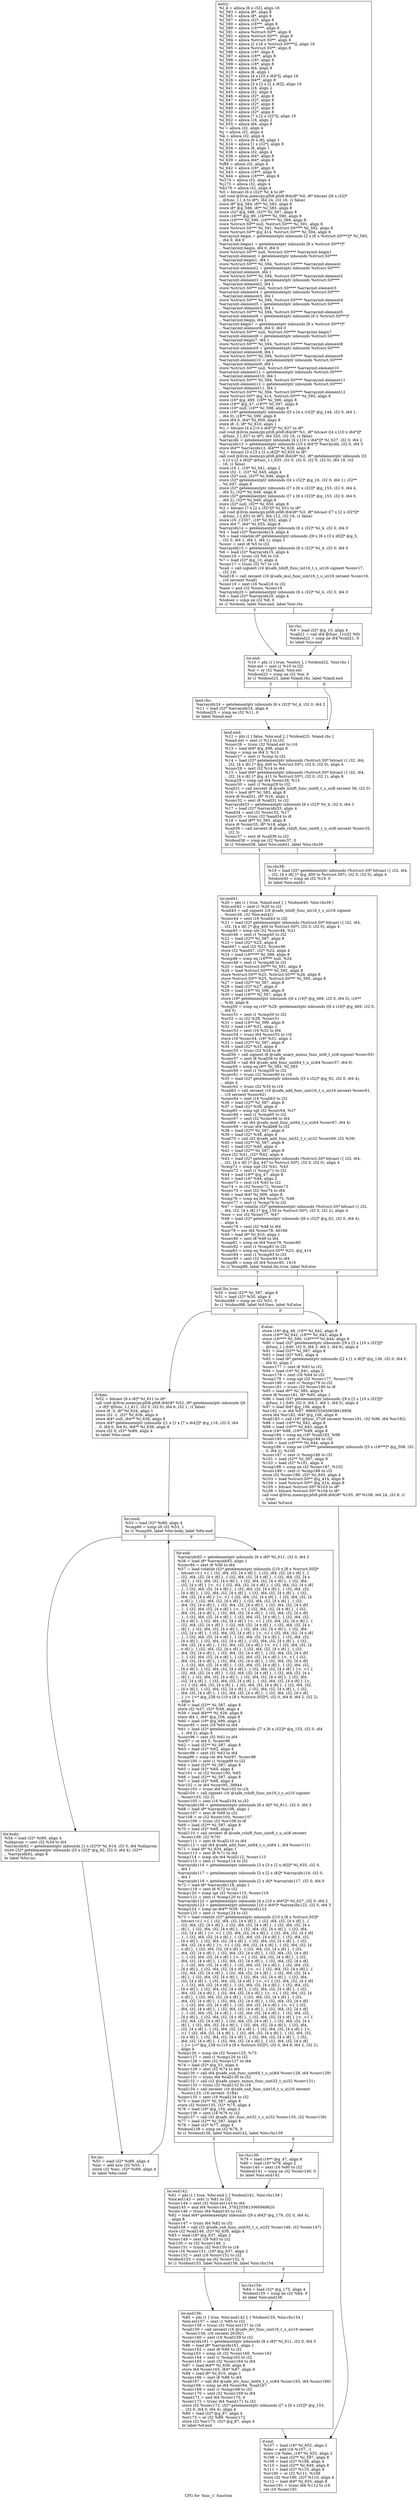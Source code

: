 digraph "CFG for 'func_1' function" {
	label="CFG for 'func_1' function";

	Node0xb97c538 [shape=record,label="{entry:\l  %l_4 = alloca [6 x i32], align 16\l  %l_583 = alloca i8*, align 8\l  %l_585 = alloca i8*, align 8\l  %l_587 = alloca i32*, align 8\l  %l_590 = alloca i16***, align 8\l  %l_589 = alloca i16****, align 8\l  %l_591 = alloca %struct.S0**, align 8\l  %l_592 = alloca %struct.S0***, align 8\l  %l_594 = alloca %struct.S0**, align 8\l  %l_593 = alloca [2 x [6 x %struct.S0***]], align 16\l  %l_595 = alloca %struct.S0**, align 8\l  %l_596 = alloca i16*, align 8\l  %l_597 = alloca i16**, align 8\l  %l_598 = alloca i16*, align 8\l  %l_599 = alloca i16*, align 8\l  %l_609 = alloca i64, align 8\l  %l_610 = alloca i8, align 1\l  %l_627 = alloca [4 x [10 x i64*]], align 16\l  %l_626 = alloca i64**, align 8\l  %l_635 = alloca [3 x [3 x [2 x i8]]], align 16\l  %l_641 = alloca i16, align 2\l  %l_645 = alloca i32, align 4\l  %l_646 = alloca i32*, align 8\l  %l_647 = alloca i32*, align 8\l  %l_648 = alloca i32*, align 8\l  %l_649 = alloca i32*, align 8\l  %l_650 = alloca i32*, align 8\l  %l_651 = alloca [7 x [2 x i32*]], align 16\l  %l_652 = alloca i16, align 2\l  %l_655 = alloca i64, align 8\l  %i = alloca i32, align 4\l  %j = alloca i32, align 4\l  %k = alloca i32, align 4\l  %l_611 = alloca [6 x i8], align 1\l  %l_614 = alloca [1 x i32*], align 8\l  %l_634 = alloca i8, align 1\l  %l_636 = alloca i32, align 4\l  %l_638 = alloca i64*, align 8\l  %l_639 = alloca i64*, align 8\l  %i89 = alloca i32, align 4\l  %l_642 = alloca i16*, align 8\l  %l_643 = alloca i16**, align 8\l  %l_644 = alloca i16****, align 8\l  %i174 = alloca i32, align 4\l  %j175 = alloca i32, align 4\l  %k176 = alloca i32, align 4\l  %0 = bitcast [6 x i32]* %l_4 to i8*\l  call void @llvm.memcpy.p0i8.p0i8.i64(i8* %0, i8* bitcast ([6 x i32]*\l... @func_1.l_4 to i8*), i64 24, i32 16, i1 false)\l  store i8* @g_584, i8** %l_583, align 8\l  store i8* @g_586, i8** %l_585, align 8\l  store i32* @g_588, i32** %l_587, align 8\l  store i16*** @g_99, i16**** %l_590, align 8\l  store i16**** %l_590, i16***** %l_589, align 8\l  store %struct.S0** null, %struct.S0*** %l_591, align 8\l  store %struct.S0*** %l_591, %struct.S0**** %l_592, align 8\l  store %struct.S0** @g_414, %struct.S0*** %l_594, align 8\l  %arrayinit.begin = getelementptr inbounds [2 x [6 x %struct.S0***]]* %l_593,\l... i64 0, i64 0\l  %arrayinit.begin1 = getelementptr inbounds [6 x %struct.S0***]*\l... %arrayinit.begin, i64 0, i64 0\l  store %struct.S0*** null, %struct.S0**** %arrayinit.begin1\l  %arrayinit.element = getelementptr inbounds %struct.S0****\l... %arrayinit.begin1, i64 1\l  store %struct.S0*** %l_594, %struct.S0**** %arrayinit.element\l  %arrayinit.element2 = getelementptr inbounds %struct.S0****\l... %arrayinit.element, i64 1\l  store %struct.S0*** %l_594, %struct.S0**** %arrayinit.element2\l  %arrayinit.element3 = getelementptr inbounds %struct.S0****\l... %arrayinit.element2, i64 1\l  store %struct.S0*** null, %struct.S0**** %arrayinit.element3\l  %arrayinit.element4 = getelementptr inbounds %struct.S0****\l... %arrayinit.element3, i64 1\l  store %struct.S0*** %l_594, %struct.S0**** %arrayinit.element4\l  %arrayinit.element5 = getelementptr inbounds %struct.S0****\l... %arrayinit.element4, i64 1\l  store %struct.S0*** %l_594, %struct.S0**** %arrayinit.element5\l  %arrayinit.element6 = getelementptr inbounds [6 x %struct.S0***]*\l... %arrayinit.begin, i64 1\l  %arrayinit.begin7 = getelementptr inbounds [6 x %struct.S0***]*\l... %arrayinit.element6, i64 0, i64 0\l  store %struct.S0*** null, %struct.S0**** %arrayinit.begin7\l  %arrayinit.element8 = getelementptr inbounds %struct.S0****\l... %arrayinit.begin7, i64 1\l  store %struct.S0*** %l_594, %struct.S0**** %arrayinit.element8\l  %arrayinit.element9 = getelementptr inbounds %struct.S0****\l... %arrayinit.element8, i64 1\l  store %struct.S0*** %l_594, %struct.S0**** %arrayinit.element9\l  %arrayinit.element10 = getelementptr inbounds %struct.S0****\l... %arrayinit.element9, i64 1\l  store %struct.S0*** null, %struct.S0**** %arrayinit.element10\l  %arrayinit.element11 = getelementptr inbounds %struct.S0****\l... %arrayinit.element10, i64 1\l  store %struct.S0*** %l_594, %struct.S0**** %arrayinit.element11\l  %arrayinit.element12 = getelementptr inbounds %struct.S0****\l... %arrayinit.element11, i64 1\l  store %struct.S0*** %l_594, %struct.S0**** %arrayinit.element12\l  store %struct.S0** @g_414, %struct.S0*** %l_595, align 8\l  store i16* @g_499, i16** %l_596, align 8\l  store i16** @g_47, i16*** %l_597, align 8\l  store i16* null, i16** %l_598, align 8\l  store i16* getelementptr inbounds ([5 x [4 x i16]]* @g_144, i32 0, i64 1,\l... i64 0), i16** %l_599, align 8\l  store i64 0, i64* %l_609, align 8\l  store i8 -3, i8* %l_610, align 1\l  %1 = bitcast [4 x [10 x i64*]]* %l_627 to i8*\l  call void @llvm.memcpy.p0i8.p0i8.i64(i8* %1, i8* bitcast ([4 x [10 x i64*]]*\l... @func_1.l_627 to i8*), i64 320, i32 16, i1 false)\l  %arrayidx = getelementptr inbounds [4 x [10 x i64*]]* %l_627, i32 0, i64 2\l  %arrayidx13 = getelementptr inbounds [10 x i64*]* %arrayidx, i32 0, i64 3\l  store i64** %arrayidx13, i64*** %l_626, align 8\l  %2 = bitcast [3 x [3 x [2 x i8]]]* %l_635 to i8*\l  call void @llvm.memcpy.p0i8.p0i8.i64(i8* %2, i8* getelementptr inbounds ([3\l... x [3 x [2 x i8]]]* @func_1.l_635, i32 0, i32 0, i32 0, i32 0), i64 18, i32\l... 16, i1 false)\l  store i16 1, i16* %l_641, align 2\l  store i32 -1, i32* %l_645, align 4\l  store i32* null, i32** %l_646, align 8\l  store i32* getelementptr inbounds ([4 x i32]* @g_16, i32 0, i64 1), i32**\l... %l_647, align 8\l  store i32* getelementptr inbounds ([7 x [6 x i32]]* @g_153, i32 0, i64 4,\l... i64 5), i32** %l_648, align 8\l  store i32* getelementptr inbounds ([7 x [6 x i32]]* @g_153, i32 0, i64 0,\l... i64 2), i32** %l_649, align 8\l  store i32* null, i32** %l_650, align 8\l  %3 = bitcast [7 x [2 x i32*]]* %l_651 to i8*\l  call void @llvm.memcpy.p0i8.p0i8.i64(i8* %3, i8* bitcast ([7 x [2 x i32*]]*\l... @func_1.l_651 to i8*), i64 112, i32 16, i1 false)\l  store i16 -12357, i16* %l_652, align 2\l  store i64 7, i64* %l_655, align 8\l  %arrayidx14 = getelementptr inbounds [6 x i32]* %l_4, i32 0, i64 0\l  %4 = load i32* %arrayidx14, align 4\l  %5 = load volatile i8* getelementptr inbounds ([9 x [8 x [3 x i8]]]* @g_5,\l... i32 0, i64 1, i64 1, i64 1), align 1\l  %conv = zext i8 %5 to i32\l  %arrayidx15 = getelementptr inbounds [6 x i32]* %l_4, i32 0, i64 0\l  %6 = load i32* %arrayidx15, align 4\l  %conv16 = trunc i32 %6 to i16\l  %7 = load i32* @g_10, align 4\l  %conv17 = trunc i32 %7 to i16\l  %call = call signext i16 @safe_lshift_func_int16_t_s_u(i16 signext %conv17,\l... i32 14)\l  %call18 = call zeroext i16 @safe_mul_func_uint16_t_u_u(i16 zeroext %conv16,\l... i16 zeroext %call)\l  %conv19 = zext i16 %call18 to i32\l  %and = and i32 %conv, %conv19\l  %arrayidx20 = getelementptr inbounds [6 x i32]* %l_4, i32 0, i64 0\l  %8 = load i32* %arrayidx20, align 4\l  %tobool = icmp ne i32 %8, 0\l  br i1 %tobool, label %lor.end, label %lor.rhs\l|{<s0>T|<s1>F}}"];
	Node0xb97c538:s0 -> Node0xb97c830;
	Node0xb97c538:s1 -> Node0xb97c568;
	Node0xb97c568 [shape=record,label="{lor.rhs:                                          \l  %9 = load i32* @g_10, align 4\l  %call21 = call i64 @func_11(i32 %9)\l  %tobool22 = icmp ne i64 %call21, 0\l  br label %lor.end\l}"];
	Node0xb97c568 -> Node0xb97c830;
	Node0xb97c830 [shape=record,label="{lor.end:                                          \l  %10 = phi i1 [ true, %entry ], [ %tobool22, %lor.rhs ]\l  %lor.ext = zext i1 %10 to i32\l  %or = or i32 %and, %lor.ext\l  %tobool23 = icmp ne i32 %or, 0\l  br i1 %tobool23, label %land.rhs, label %land.end\l|{<s0>T|<s1>F}}"];
	Node0xb97c830:s0 -> Node0xb97c860;
	Node0xb97c830:s1 -> Node0xb97c890;
	Node0xb97c860 [shape=record,label="{land.rhs:                                         \l  %arrayidx24 = getelementptr inbounds [6 x i32]* %l_4, i32 0, i64 2\l  %11 = load i32* %arrayidx24, align 4\l  %tobool25 = icmp ne i32 %11, 0\l  br label %land.end\l}"];
	Node0xb97c860 -> Node0xb97c890;
	Node0xb97c890 [shape=record,label="{land.end:                                         \l  %12 = phi i1 [ false, %lor.end ], [ %tobool25, %land.rhs ]\l  %land.ext = zext i1 %12 to i32\l  %conv26 = trunc i32 %land.ext to i16\l  %13 = load i64* @g_498, align 8\l  %cmp = icmp ne i64 3, %13\l  %conv27 = zext i1 %cmp to i32\l  %14 = load i32* getelementptr inbounds (%struct.S0* bitcast (\{ i32, i64,\l... i32, [4 x i8] \}* @g_400 to %struct.S0*), i32 0, i32 0), align 4\l  %conv28 = zext i32 %14 to i64\l  %15 = load i64* getelementptr inbounds (%struct.S0* bitcast (\{ i32, i64,\l... i32, [4 x i8] \}* @g_411 to %struct.S0*), i32 0, i32 1), align 8\l  %cmp29 = icmp sgt i64 %conv28, %15\l  %conv30 = zext i1 %cmp29 to i32\l  %call31 = call zeroext i8 @safe_lshift_func_uint8_t_u_u(i8 zeroext 56, i32 0)\l  %16 = load i8** %l_583, align 8\l  store i8 %call31, i8* %16, align 1\l  %conv32 = sext i8 %call31 to i32\l  %arrayidx33 = getelementptr inbounds [6 x i32]* %l_4, i32 0, i64 3\l  %17 = load i32* %arrayidx33, align 4\l  %and34 = and i32 %conv32, %17\l  %conv35 = trunc i32 %and34 to i8\l  %18 = load i8** %l_585, align 8\l  store i8 %conv35, i8* %18, align 1\l  %call36 = call zeroext i8 @safe_rshift_func_uint8_t_u_u(i8 zeroext %conv35,\l... i32 3)\l  %conv37 = zext i8 %call36 to i32\l  %tobool38 = icmp ne i32 %conv37, 0\l  br i1 %tobool38, label %lor.end41, label %lor.rhs39\l|{<s0>T|<s1>F}}"];
	Node0xb97c890:s0 -> Node0xb97c8f0;
	Node0xb97c890:s1 -> Node0xb97c8c0;
	Node0xb97c8c0 [shape=record,label="{lor.rhs39:                                        \l  %19 = load i32* getelementptr inbounds (%struct.S0* bitcast (\{ i32, i64,\l... i32, [4 x i8] \}* @g_400 to %struct.S0*), i32 0, i32 0), align 4\l  %tobool40 = icmp ne i32 %19, 0\l  br label %lor.end41\l}"];
	Node0xb97c8c0 -> Node0xb97c8f0;
	Node0xb97c8f0 [shape=record,label="{lor.end41:                                        \l  %20 = phi i1 [ true, %land.end ], [ %tobool40, %lor.rhs39 ]\l  %lor.ext42 = zext i1 %20 to i32\l  %call43 = call signext i16 @safe_lshift_func_int16_t_s_u(i16 signext\l... %conv26, i32 %lor.ext42)\l  %conv44 = sext i16 %call43 to i32\l  %21 = load i32* getelementptr inbounds (%struct.S0* bitcast (\{ i32, i64,\l... i32, [4 x i8] \}* @g_400 to %struct.S0*), i32 0, i32 0), align 4\l  %cmp45 = icmp ule i32 %conv44, %21\l  %conv46 = zext i1 %cmp45 to i32\l  %22 = load i32** %l_587, align 8\l  %23 = load i32* %22, align 4\l  %and47 = and i32 %23, %conv46\l  store i32 %and47, i32* %22, align 4\l  %24 = load i16***** %l_589, align 8\l  %cmp48 = icmp eq i16**** null, %24\l  %conv49 = zext i1 %cmp48 to i32\l  %25 = load %struct.S0*** %l_591, align 8\l  %26 = load %struct.S0**** %l_592, align 8\l  store %struct.S0** %25, %struct.S0*** %26, align 8\l  store %struct.S0** %25, %struct.S0*** %l_595, align 8\l  %27 = load i32** %l_587, align 8\l  %28 = load i32* %27, align 4\l  %29 = load i16** %l_596, align 8\l  %30 = load i16*** %l_597, align 8\l  store i16* getelementptr inbounds ([6 x i16]* @g_469, i32 0, i64 5), i16**\l... %30, align 8\l  %cmp50 = icmp eq i16* %29, getelementptr inbounds ([6 x i16]* @g_469, i32 0,\l... i64 5)\l  %conv51 = zext i1 %cmp50 to i32\l  %or52 = or i32 %28, %conv51\l  %31 = load i16** %l_599, align 8\l  %32 = load i16* %31, align 2\l  %conv53 = sext i16 %32 to i64\l  %conv54 = trunc i64 %conv53 to i16\l  store i16 %conv54, i16* %31, align 2\l  %33 = load i32** %l_587, align 8\l  %34 = load i32* %33, align 4\l  %conv55 = trunc i32 %34 to i8\l  %call56 = call signext i8 @safe_unary_minus_func_int8_t_s(i8 signext %conv55)\l  %conv57 = sext i8 %call56 to i64\l  %call58 = call i64 @safe_add_func_uint64_t_u_u(i64 %conv57, i64 0)\l  %cmp59 = icmp eq i8** %l_583, %l_583\l  %conv60 = zext i1 %cmp59 to i32\l  %conv61 = trunc i32 %conv60 to i16\l  %35 = load i32* getelementptr inbounds ([5 x i32]* @g_92, i32 0, i64 4),\l... align 4\l  %conv62 = trunc i32 %35 to i16\l  %call63 = call zeroext i16 @safe_add_func_uint16_t_u_u(i16 zeroext %conv61,\l... i16 zeroext %conv62)\l  %conv64 = zext i16 %call63 to i32\l  %36 = load i32** %l_587, align 8\l  %37 = load i32* %36, align 4\l  %cmp65 = icmp sgt i32 %conv64, %37\l  %conv66 = zext i1 %cmp65 to i32\l  %conv67 = sext i32 %conv66 to i64\l  %call68 = call i64 @safe_mod_func_int64_t_s_s(i64 %conv67, i64 4)\l  %conv69 = trunc i64 %call68 to i32\l  %38 = load i32** %l_587, align 8\l  %39 = load i32* %38, align 4\l  %call70 = call i32 @safe_add_func_int32_t_s_s(i32 %conv69, i32 %39)\l  %40 = load i32** %l_587, align 8\l  %41 = load i32* %40, align 4\l  %42 = load i32** %l_587, align 8\l  store i32 %41, i32* %42, align 4\l  %43 = load i32* getelementptr inbounds (%struct.S0* bitcast (\{ i32, i64,\l... i32, [4 x i8] \}* @g_447 to %struct.S0*), i32 0, i32 0), align 4\l  %cmp71 = icmp uge i32 %41, %43\l  %conv72 = zext i1 %cmp71 to i32\l  %44 = load i16** @g_47, align 8\l  %45 = load i16* %44, align 2\l  %conv73 = zext i16 %45 to i32\l  %or74 = or i32 %conv72, %conv73\l  %conv75 = sext i32 %or74 to i64\l  %46 = load i64* %l_609, align 8\l  %cmp76 = icmp eq i64 %conv75, %46\l  %conv77 = zext i1 %cmp76 to i32\l  %47 = load volatile i32* getelementptr inbounds (%struct.S0* bitcast (\{ i32,\l... i64, i32, [4 x i8] \}* @g_150 to %struct.S0*), i32 0, i32 2), align 4\l  %xor = xor i32 %conv77, %47\l  %48 = load i32* getelementptr inbounds ([6 x i32]* @g_62, i32 0, i64 4),\l... align 4\l  %conv78 = sext i32 %48 to i64\l  %xor79 = xor i64 %conv78, 46166\l  %49 = load i8* %l_610, align 1\l  %conv80 = zext i8 %49 to i64\l  %cmp81 = icmp ne i64 %xor79, %conv80\l  %conv82 = zext i1 %cmp81 to i32\l  %cmp83 = icmp eq %struct.S0** %25, @g_414\l  %conv84 = zext i1 %cmp83 to i32\l  %conv85 = sext i32 %conv84 to i64\l  %cmp86 = icmp slt i64 %conv85, 1410\l  br i1 %cmp86, label %land.lhs.true, label %if.else\l|{<s0>T|<s1>F}}"];
	Node0xb97c8f0:s0 -> Node0xb97c920;
	Node0xb97c8f0:s1 -> Node0xb97cb00;
	Node0xb97c920 [shape=record,label="{land.lhs.true:                                    \l  %50 = load i32** %l_587, align 8\l  %51 = load i32* %50, align 4\l  %tobool88 = icmp ne i32 %51, 0\l  br i1 %tobool88, label %if.then, label %if.else\l|{<s0>T|<s1>F}}"];
	Node0xb97c920:s0 -> Node0xb97c950;
	Node0xb97c920:s1 -> Node0xb97cb00;
	Node0xb97c950 [shape=record,label="{if.then:                                          \l  %52 = bitcast [6 x i8]* %l_611 to i8*\l  call void @llvm.memcpy.p0i8.p0i8.i64(i8* %52, i8* getelementptr inbounds ([6\l... x i8]* @func_1.l_611, i32 0, i32 0), i64 6, i32 1, i1 false)\l  store i8 -3, i8* %l_634, align 1\l  store i32 -1, i32* %l_636, align 4\l  store i64* null, i64** %l_638, align 8\l  store i64* getelementptr inbounds ([1 x [1 x [7 x i64]]]* @g_116, i32 0, i64\l... 0, i64 0, i64 6), i64** %l_639, align 8\l  store i32 0, i32* %i89, align 4\l  br label %for.cond\l}"];
	Node0xb97c950 -> Node0xb97c980;
	Node0xb97c980 [shape=record,label="{for.cond:                                         \l  %53 = load i32* %i89, align 4\l  %cmp90 = icmp slt i32 %53, 1\l  br i1 %cmp90, label %for.body, label %for.end\l|{<s0>T|<s1>F}}"];
	Node0xb97c980:s0 -> Node0xb97c9b0;
	Node0xb97c980:s1 -> Node0xb97ca10;
	Node0xb97c9b0 [shape=record,label="{for.body:                                         \l  %54 = load i32* %i89, align 4\l  %idxprom = sext i32 %54 to i64\l  %arrayidx92 = getelementptr inbounds [1 x i32*]* %l_614, i32 0, i64 %idxprom\l  store i32* getelementptr inbounds ([5 x i32]* @g_92, i32 0, i64 4), i32**\l... %arrayidx92, align 8\l  br label %for.inc\l}"];
	Node0xb97c9b0 -> Node0xb97c9e0;
	Node0xb97c9e0 [shape=record,label="{for.inc:                                          \l  %55 = load i32* %i89, align 4\l  %inc = add nsw i32 %55, 1\l  store i32 %inc, i32* %i89, align 4\l  br label %for.cond\l}"];
	Node0xb97c9e0 -> Node0xb97c980;
	Node0xb97ca10 [shape=record,label="{for.end:                                          \l  %arrayidx93 = getelementptr inbounds [6 x i8]* %l_611, i32 0, i64 3\l  %56 = load i8* %arrayidx93, align 1\l  %conv94 = zext i8 %56 to i64\l  %57 = load volatile i32* getelementptr inbounds ([10 x [8 x %struct.S0]]*\l... bitcast (\<\{ \<\{ \{ i32, i64, i32, [4 x i8] \}, \{ i32, i64, i32, [4 x i8] \}, \{\l... i32, i64, i32, [4 x i8] \}, \{ i32, i64, i32, [4 x i8] \}, \{ i32, i64, i32, [4 x\l... i8] \}, \{ i32, i64, i32, [4 x i8] \}, \{ i32, i64, i32, [4 x i8] \}, \{ i32, i64,\l... i32, [4 x i8] \} \}\>, \<\{ \{ i32, i64, i32, [4 x i8] \}, \{ i32, i64, i32, [4 x i8]\l... \}, \{ i32, i64, i32, [4 x i8] \}, \{ i32, i64, i32, [4 x i8] \}, \{ i32, i64, i32,\l... [4 x i8] \}, \{ i32, i64, i32, [4 x i8] \}, \{ i32, i64, i32, [4 x i8] \}, \{ i32,\l... i64, i32, [4 x i8] \} \}\>, \<\{ \{ i32, i64, i32, [4 x i8] \}, \{ i32, i64, i32, [4\l... x i8] \}, \{ i32, i64, i32, [4 x i8] \}, \{ i32, i64, i32, [4 x i8] \}, \{ i32,\l... i64, i32, [4 x i8] \}, \{ i32, i64, i32, [4 x i8] \}, \{ i32, i64, i32, [4 x i8]\l... \}, \{ i32, i64, i32, [4 x i8] \} \}\>, \<\{ \{ i32, i64, i32, [4 x i8] \}, \{ i32,\l... i64, i32, [4 x i8] \}, \{ i32, i64, i32, [4 x i8] \}, \{ i32, i64, i32, [4 x i8]\l... \}, \{ i32, i64, i32, [4 x i8] \}, \{ i32, i64, i32, [4 x i8] \}, \{ i32, i64, i32,\l... [4 x i8] \}, \{ i32, i64, i32, [4 x i8] \} \}\>, \<\{ \{ i32, i64, i32, [4 x i8] \}, \{\l... i32, i64, i32, [4 x i8] \}, \{ i32, i64, i32, [4 x i8] \}, \{ i32, i64, i32, [4 x\l... i8] \}, \{ i32, i64, i32, [4 x i8] \}, \{ i32, i64, i32, [4 x i8] \}, \{ i32, i64,\l... i32, [4 x i8] \}, \{ i32, i64, i32, [4 x i8] \} \}\>, \<\{ \{ i32, i64, i32, [4 x i8]\l... \}, \{ i32, i64, i32, [4 x i8] \}, \{ i32, i64, i32, [4 x i8] \}, \{ i32, i64, i32,\l... [4 x i8] \}, \{ i32, i64, i32, [4 x i8] \}, \{ i32, i64, i32, [4 x i8] \}, \{ i32,\l... i64, i32, [4 x i8] \}, \{ i32, i64, i32, [4 x i8] \} \}\>, \<\{ \{ i32, i64, i32, [4\l... x i8] \}, \{ i32, i64, i32, [4 x i8] \}, \{ i32, i64, i32, [4 x i8] \}, \{ i32,\l... i64, i32, [4 x i8] \}, \{ i32, i64, i32, [4 x i8] \}, \{ i32, i64, i32, [4 x i8]\l... \}, \{ i32, i64, i32, [4 x i8] \}, \{ i32, i64, i32, [4 x i8] \} \}\>, \<\{ \{ i32,\l... i64, i32, [4 x i8] \}, \{ i32, i64, i32, [4 x i8] \}, \{ i32, i64, i32, [4 x i8]\l... \}, \{ i32, i64, i32, [4 x i8] \}, \{ i32, i64, i32, [4 x i8] \}, \{ i32, i64, i32,\l... [4 x i8] \}, \{ i32, i64, i32, [4 x i8] \}, \{ i32, i64, i32, [4 x i8] \} \}\>, \<\{ \{\l... i32, i64, i32, [4 x i8] \}, \{ i32, i64, i32, [4 x i8] \}, \{ i32, i64, i32, [4 x\l... i8] \}, \{ i32, i64, i32, [4 x i8] \}, \{ i32, i64, i32, [4 x i8] \}, \{ i32, i64,\l... i32, [4 x i8] \}, \{ i32, i64, i32, [4 x i8] \}, \{ i32, i64, i32, [4 x i8] \} \}\>,\l... \<\{ \{ i32, i64, i32, [4 x i8] \}, \{ i32, i64, i32, [4 x i8] \}, \{ i32, i64, i32,\l... [4 x i8] \}, \{ i32, i64, i32, [4 x i8] \}, \{ i32, i64, i32, [4 x i8] \}, \{ i32,\l... i64, i32, [4 x i8] \}, \{ i32, i64, i32, [4 x i8] \}, \{ i32, i64, i32, [4 x i8]\l... \} \}\> \}\>* @g_238 to [10 x [8 x %struct.S0]]*), i32 0, i64 8, i64 2, i32 2),\l... align 4\l  %58 = load i32** %l_587, align 8\l  store i32 %57, i32* %58, align 4\l  %59 = load i64*** %l_626, align 8\l  store i64 1, i64* @g_106, align 8\l  %60 = load i16* @g_499, align 2\l  %conv95 = zext i16 %60 to i64\l  %61 = load i32* getelementptr inbounds ([7 x [6 x i32]]* @g_153, i32 0, i64\l... 1, i64 2), align 4\l  %conv96 = sext i32 %61 to i64\l  %or97 = or i64 5, %conv96\l  %62 = load i32** %l_587, align 8\l  %63 = load i32* %62, align 4\l  %conv98 = sext i32 %63 to i64\l  %cmp99 = icmp sle i64 %or97, %conv98\l  %conv100 = zext i1 %cmp99 to i32\l  %64 = load i32** %l_587, align 8\l  %65 = load i32* %64, align 4\l  %or101 = or i32 %conv100, %65\l  %66 = load i32** %l_587, align 8\l  %67 = load i32* %66, align 4\l  %or102 = or i64 %conv95, 38844\l  %conv103 = trunc i64 %or102 to i16\l  %call104 = call signext i16 @safe_rshift_func_int16_t_s_s(i16 signext\l... %conv103, i32 2)\l  %conv105 = sext i16 %call104 to i32\l  %arrayidx106 = getelementptr inbounds [6 x i8]* %l_611, i32 0, i64 3\l  %68 = load i8* %arrayidx106, align 1\l  %conv107 = zext i8 %68 to i32\l  %or108 = or i32 %conv105, %conv107\l  %conv109 = trunc i32 %or108 to i8\l  %69 = load i32** %l_587, align 8\l  %70 = load i32* %69, align 4\l  %call110 = call zeroext i8 @safe_rshift_func_uint8_t_u_u(i8 zeroext\l... %conv109, i32 %70)\l  %conv111 = zext i8 %call110 to i64\l  %call112 = call i64 @safe_add_func_int64_t_s_s(i64 1, i64 %conv111)\l  %71 = load i8* %l_634, align 1\l  %conv113 = zext i8 %71 to i64\l  %cmp114 = icmp ule i64 %call112, %conv113\l  %conv115 = zext i1 %cmp114 to i32\l  %arrayidx116 = getelementptr inbounds [3 x [3 x [2 x i8]]]* %l_635, i32 0,\l... i64 1\l  %arrayidx117 = getelementptr inbounds [3 x [2 x i8]]* %arrayidx116, i32 0,\l... i64 1\l  %arrayidx118 = getelementptr inbounds [2 x i8]* %arrayidx117, i32 0, i64 0\l  %72 = load i8* %arrayidx118, align 1\l  %conv119 = sext i8 %72 to i32\l  %cmp120 = icmp sgt i32 %conv115, %conv119\l  %conv121 = zext i1 %cmp120 to i32\l  %arrayidx122 = getelementptr inbounds [4 x [10 x i64*]]* %l_627, i32 0, i64 2\l  %arrayidx123 = getelementptr inbounds [10 x i64*]* %arrayidx122, i32 0, i64 3\l  %cmp124 = icmp ne i64** %59, %arrayidx123\l  %conv125 = zext i1 %cmp124 to i32\l  %73 = load volatile i32* getelementptr inbounds ([10 x [8 x %struct.S0]]*\l... bitcast (\<\{ \<\{ \{ i32, i64, i32, [4 x i8] \}, \{ i32, i64, i32, [4 x i8] \}, \{\l... i32, i64, i32, [4 x i8] \}, \{ i32, i64, i32, [4 x i8] \}, \{ i32, i64, i32, [4 x\l... i8] \}, \{ i32, i64, i32, [4 x i8] \}, \{ i32, i64, i32, [4 x i8] \}, \{ i32, i64,\l... i32, [4 x i8] \} \}\>, \<\{ \{ i32, i64, i32, [4 x i8] \}, \{ i32, i64, i32, [4 x i8]\l... \}, \{ i32, i64, i32, [4 x i8] \}, \{ i32, i64, i32, [4 x i8] \}, \{ i32, i64, i32,\l... [4 x i8] \}, \{ i32, i64, i32, [4 x i8] \}, \{ i32, i64, i32, [4 x i8] \}, \{ i32,\l... i64, i32, [4 x i8] \} \}\>, \<\{ \{ i32, i64, i32, [4 x i8] \}, \{ i32, i64, i32, [4\l... x i8] \}, \{ i32, i64, i32, [4 x i8] \}, \{ i32, i64, i32, [4 x i8] \}, \{ i32,\l... i64, i32, [4 x i8] \}, \{ i32, i64, i32, [4 x i8] \}, \{ i32, i64, i32, [4 x i8]\l... \}, \{ i32, i64, i32, [4 x i8] \} \}\>, \<\{ \{ i32, i64, i32, [4 x i8] \}, \{ i32,\l... i64, i32, [4 x i8] \}, \{ i32, i64, i32, [4 x i8] \}, \{ i32, i64, i32, [4 x i8]\l... \}, \{ i32, i64, i32, [4 x i8] \}, \{ i32, i64, i32, [4 x i8] \}, \{ i32, i64, i32,\l... [4 x i8] \}, \{ i32, i64, i32, [4 x i8] \} \}\>, \<\{ \{ i32, i64, i32, [4 x i8] \}, \{\l... i32, i64, i32, [4 x i8] \}, \{ i32, i64, i32, [4 x i8] \}, \{ i32, i64, i32, [4 x\l... i8] \}, \{ i32, i64, i32, [4 x i8] \}, \{ i32, i64, i32, [4 x i8] \}, \{ i32, i64,\l... i32, [4 x i8] \}, \{ i32, i64, i32, [4 x i8] \} \}\>, \<\{ \{ i32, i64, i32, [4 x i8]\l... \}, \{ i32, i64, i32, [4 x i8] \}, \{ i32, i64, i32, [4 x i8] \}, \{ i32, i64, i32,\l... [4 x i8] \}, \{ i32, i64, i32, [4 x i8] \}, \{ i32, i64, i32, [4 x i8] \}, \{ i32,\l... i64, i32, [4 x i8] \}, \{ i32, i64, i32, [4 x i8] \} \}\>, \<\{ \{ i32, i64, i32, [4\l... x i8] \}, \{ i32, i64, i32, [4 x i8] \}, \{ i32, i64, i32, [4 x i8] \}, \{ i32,\l... i64, i32, [4 x i8] \}, \{ i32, i64, i32, [4 x i8] \}, \{ i32, i64, i32, [4 x i8]\l... \}, \{ i32, i64, i32, [4 x i8] \}, \{ i32, i64, i32, [4 x i8] \} \}\>, \<\{ \{ i32,\l... i64, i32, [4 x i8] \}, \{ i32, i64, i32, [4 x i8] \}, \{ i32, i64, i32, [4 x i8]\l... \}, \{ i32, i64, i32, [4 x i8] \}, \{ i32, i64, i32, [4 x i8] \}, \{ i32, i64, i32,\l... [4 x i8] \}, \{ i32, i64, i32, [4 x i8] \}, \{ i32, i64, i32, [4 x i8] \} \}\>, \<\{ \{\l... i32, i64, i32, [4 x i8] \}, \{ i32, i64, i32, [4 x i8] \}, \{ i32, i64, i32, [4 x\l... i8] \}, \{ i32, i64, i32, [4 x i8] \}, \{ i32, i64, i32, [4 x i8] \}, \{ i32, i64,\l... i32, [4 x i8] \}, \{ i32, i64, i32, [4 x i8] \}, \{ i32, i64, i32, [4 x i8] \} \}\>,\l... \<\{ \{ i32, i64, i32, [4 x i8] \}, \{ i32, i64, i32, [4 x i8] \}, \{ i32, i64, i32,\l... [4 x i8] \}, \{ i32, i64, i32, [4 x i8] \}, \{ i32, i64, i32, [4 x i8] \}, \{ i32,\l... i64, i32, [4 x i8] \}, \{ i32, i64, i32, [4 x i8] \}, \{ i32, i64, i32, [4 x i8]\l... \} \}\> \}\>* @g_238 to [10 x [8 x %struct.S0]]*), i32 0, i64 8, i64 2, i32 2),\l... align 4\l  %cmp126 = icmp sle i32 %conv125, %73\l  %conv127 = zext i1 %cmp126 to i32\l  %conv128 = sext i32 %conv127 to i64\l  %74 = load i32* @g_53, align 4\l  %conv129 = sext i32 %74 to i64\l  %call130 = call i64 @safe_sub_func_uint64_t_u_u(i64 %conv128, i64 %conv129)\l  %conv131 = trunc i64 %call130 to i32\l  %call132 = call i32 @safe_unary_minus_func_uint32_t_u(i32 %conv131)\l  %conv133 = trunc i32 %call132 to i16\l  %call134 = call zeroext i16 @safe_sub_func_uint16_t_u_u(i16 zeroext\l... %conv133, i16 zeroext -5184)\l  %conv135 = zext i16 %call134 to i32\l  %75 = load i32** %l_587, align 8\l  store i32 %conv135, i32* %75, align 4\l  %76 = load i16* @g_154, align 2\l  %conv136 = sext i16 %76 to i32\l  %call137 = call i32 @safe_div_func_int32_t_s_s(i32 %conv135, i32 %conv136)\l  %77 = load i32** %l_587, align 8\l  %78 = load i32* %77, align 4\l  %tobool138 = icmp ne i32 %78, 0\l  br i1 %tobool138, label %lor.end142, label %lor.rhs139\l|{<s0>T|<s1>F}}"];
	Node0xb97ca10:s0 -> Node0xb97ca70;
	Node0xb97ca10:s1 -> Node0xb97ca40;
	Node0xb97ca40 [shape=record,label="{lor.rhs139:                                       \l  %79 = load i16** @g_47, align 8\l  %80 = load i16* %79, align 2\l  %conv140 = zext i16 %80 to i32\l  %tobool141 = icmp ne i32 %conv140, 0\l  br label %lor.end142\l}"];
	Node0xb97ca40 -> Node0xb97ca70;
	Node0xb97ca70 [shape=record,label="{lor.end142:                                       \l  %81 = phi i1 [ true, %for.end ], [ %tobool141, %lor.rhs139 ]\l  %lor.ext143 = zext i1 %81 to i32\l  %conv144 = sext i32 %lor.ext143 to i64\l  %and145 = and i64 %conv144, 3762255813060948620\l  %conv146 = trunc i64 %and145 to i32\l  %82 = load i64* getelementptr inbounds ([9 x i64]* @g_179, i32 0, i64 4),\l... align 8\l  %conv147 = trunc i64 %82 to i32\l  %call148 = call i32 @safe_sub_func_uint32_t_u_u(i32 %conv146, i32 %conv147)\l  store i32 %call148, i32* %l_636, align 4\l  %83 = load i16* @g_637, align 2\l  %conv149 = zext i16 %83 to i32\l  %or150 = or i32 %conv149, 1\l  %conv151 = trunc i32 %or150 to i16\l  store i16 %conv151, i16* @g_637, align 2\l  %conv152 = zext i16 %conv151 to i32\l  %tobool153 = icmp ne i32 %conv152, 0\l  br i1 %tobool153, label %lor.end156, label %lor.rhs154\l|{<s0>T|<s1>F}}"];
	Node0xb97ca70:s0 -> Node0xb97cad0;
	Node0xb97ca70:s1 -> Node0xb97caa0;
	Node0xb97caa0 [shape=record,label="{lor.rhs154:                                       \l  %84 = load i32* @g_175, align 4\l  %tobool155 = icmp ne i32 %84, 0\l  br label %lor.end156\l}"];
	Node0xb97caa0 -> Node0xb97cad0;
	Node0xb97cad0 [shape=record,label="{lor.end156:                                       \l  %85 = phi i1 [ true, %lor.end142 ], [ %tobool155, %lor.rhs154 ]\l  %lor.ext157 = zext i1 %85 to i32\l  %conv158 = trunc i32 %lor.ext157 to i16\l  %call159 = call zeroext i16 @safe_div_func_uint16_t_u_u(i16 zeroext\l... %conv158, i16 zeroext 26282)\l  %conv160 = zext i16 %call159 to i32\l  %arrayidx161 = getelementptr inbounds [6 x i8]* %l_611, i32 0, i64 3\l  %86 = load i8* %arrayidx161, align 1\l  %conv162 = zext i8 %86 to i32\l  %cmp163 = icmp slt i32 %conv160, %conv162\l  %conv164 = zext i1 %cmp163 to i32\l  %conv165 = sext i32 %conv164 to i64\l  %87 = load i64** %l_639, align 8\l  store i64 %conv165, i64* %87, align 8\l  %88 = load i8* %l_610, align 1\l  %conv166 = zext i8 %88 to i64\l  %call167 = call i64 @safe_div_func_int64_t_s_s(i64 %conv165, i64 %conv166)\l  %cmp168 = icmp ne i64 %conv94, %call167\l  %conv169 = zext i1 %cmp168 to i32\l  %conv170 = sext i32 %conv169 to i64\l  %and171 = and i64 %conv170, 0\l  %conv172 = trunc i64 %and171 to i32\l  store i32 %conv172, i32* getelementptr inbounds ([7 x [6 x i32]]* @g_153,\l... i32 0, i64 0, i64 4), align 4\l  %89 = load i32* @g_87, align 4\l  %or173 = or i32 %89, %conv172\l  store i32 %or173, i32* @g_87, align 4\l  br label %if.end\l}"];
	Node0xb97cad0 -> Node0xb97cb30;
	Node0xb97cb00 [shape=record,label="{if.else:                                          \l  store i16* @g_48, i16** %l_642, align 8\l  store i16** %l_642, i16*** %l_643, align 8\l  store i16**** %l_590, i16***** %l_644, align 8\l  %90 = load i32* getelementptr inbounds ([9 x [2 x [10 x i32]]]*\l... @func_1.l_640, i32 0, i64 3, i64 1, i64 6), align 4\l  %91 = load i32** %l_587, align 8\l  %92 = load i32* %91, align 4\l  %93 = load i8* getelementptr inbounds ([2 x [1 x i8]]* @g_136, i32 0, i64 0,\l... i64 0), align 1\l  %conv177 = zext i8 %93 to i32\l  %94 = load i16* %l_641, align 2\l  %conv178 = zext i16 %94 to i32\l  %cmp179 = icmp sgt i32 %conv177, %conv178\l  %conv180 = zext i1 %cmp179 to i32\l  %conv181 = trunc i32 %conv180 to i8\l  %95 = load i8** %l_585, align 8\l  store i8 %conv181, i8* %95, align 1\l  %96 = load i32* getelementptr inbounds ([9 x [2 x [10 x i32]]]*\l... @func_1.l_640, i32 0, i64 1, i64 1, i64 5), align 4\l  %97 = load i64* @g_106, align 8\l  %or182 = or i64 %97, 8969255450658618958\l  store i64 %or182, i64* @g_106, align 8\l  %call183 = call i16* @func_37(i8 zeroext %conv181, i32 %96, i64 %or182)\l  %98 = load i16** %l_642, align 8\l  %99 = load i16*** %l_643, align 8\l  store i16* %98, i16** %99, align 8\l  %cmp184 = icmp eq i16* %call183, %98\l  %conv185 = zext i1 %cmp184 to i32\l  %100 = load i16***** %l_644, align 8\l  %cmp186 = icmp ne i16**** getelementptr inbounds ([5 x i16***]* @g_508, i32\l... 0, i64 2), %100\l  %conv187 = zext i1 %cmp186 to i32\l  %101 = load i32** %l_587, align 8\l  %102 = load i32* %101, align 4\l  %cmp188 = icmp ne i32 %conv187, %102\l  %conv189 = zext i1 %cmp188 to i32\l  store i32 %conv189, i32* %l_645, align 4\l  %103 = load %struct.S0** @g_414, align 8\l  %104 = load %struct.S0** @g_414, align 8\l  %105 = bitcast %struct.S0* %103 to i8*\l  %106 = bitcast %struct.S0* %104 to i8*\l  call void @llvm.memcpy.p0i8.p0i8.i64(i8* %105, i8* %106, i64 24, i32 8, i1\l... true)\l  br label %if.end\l}"];
	Node0xb97cb00 -> Node0xb97cb30;
	Node0xb97cb30 [shape=record,label="{if.end:                                           \l  %107 = load i16* %l_652, align 2\l  %dec = add i16 %107, -1\l  store i16 %dec, i16* %l_652, align 2\l  %108 = load i32** %l_587, align 8\l  %109 = load i32* %108, align 4\l  %110 = load i32** %l_649, align 8\l  %111 = load i32* %110, align 4\l  %or190 = or i32 %111, %109\l  store i32 %or190, i32* %110, align 4\l  %112 = load i64* %l_655, align 8\l  %conv191 = trunc i64 %112 to i16\l  ret i16 %conv191\l}"];
}
